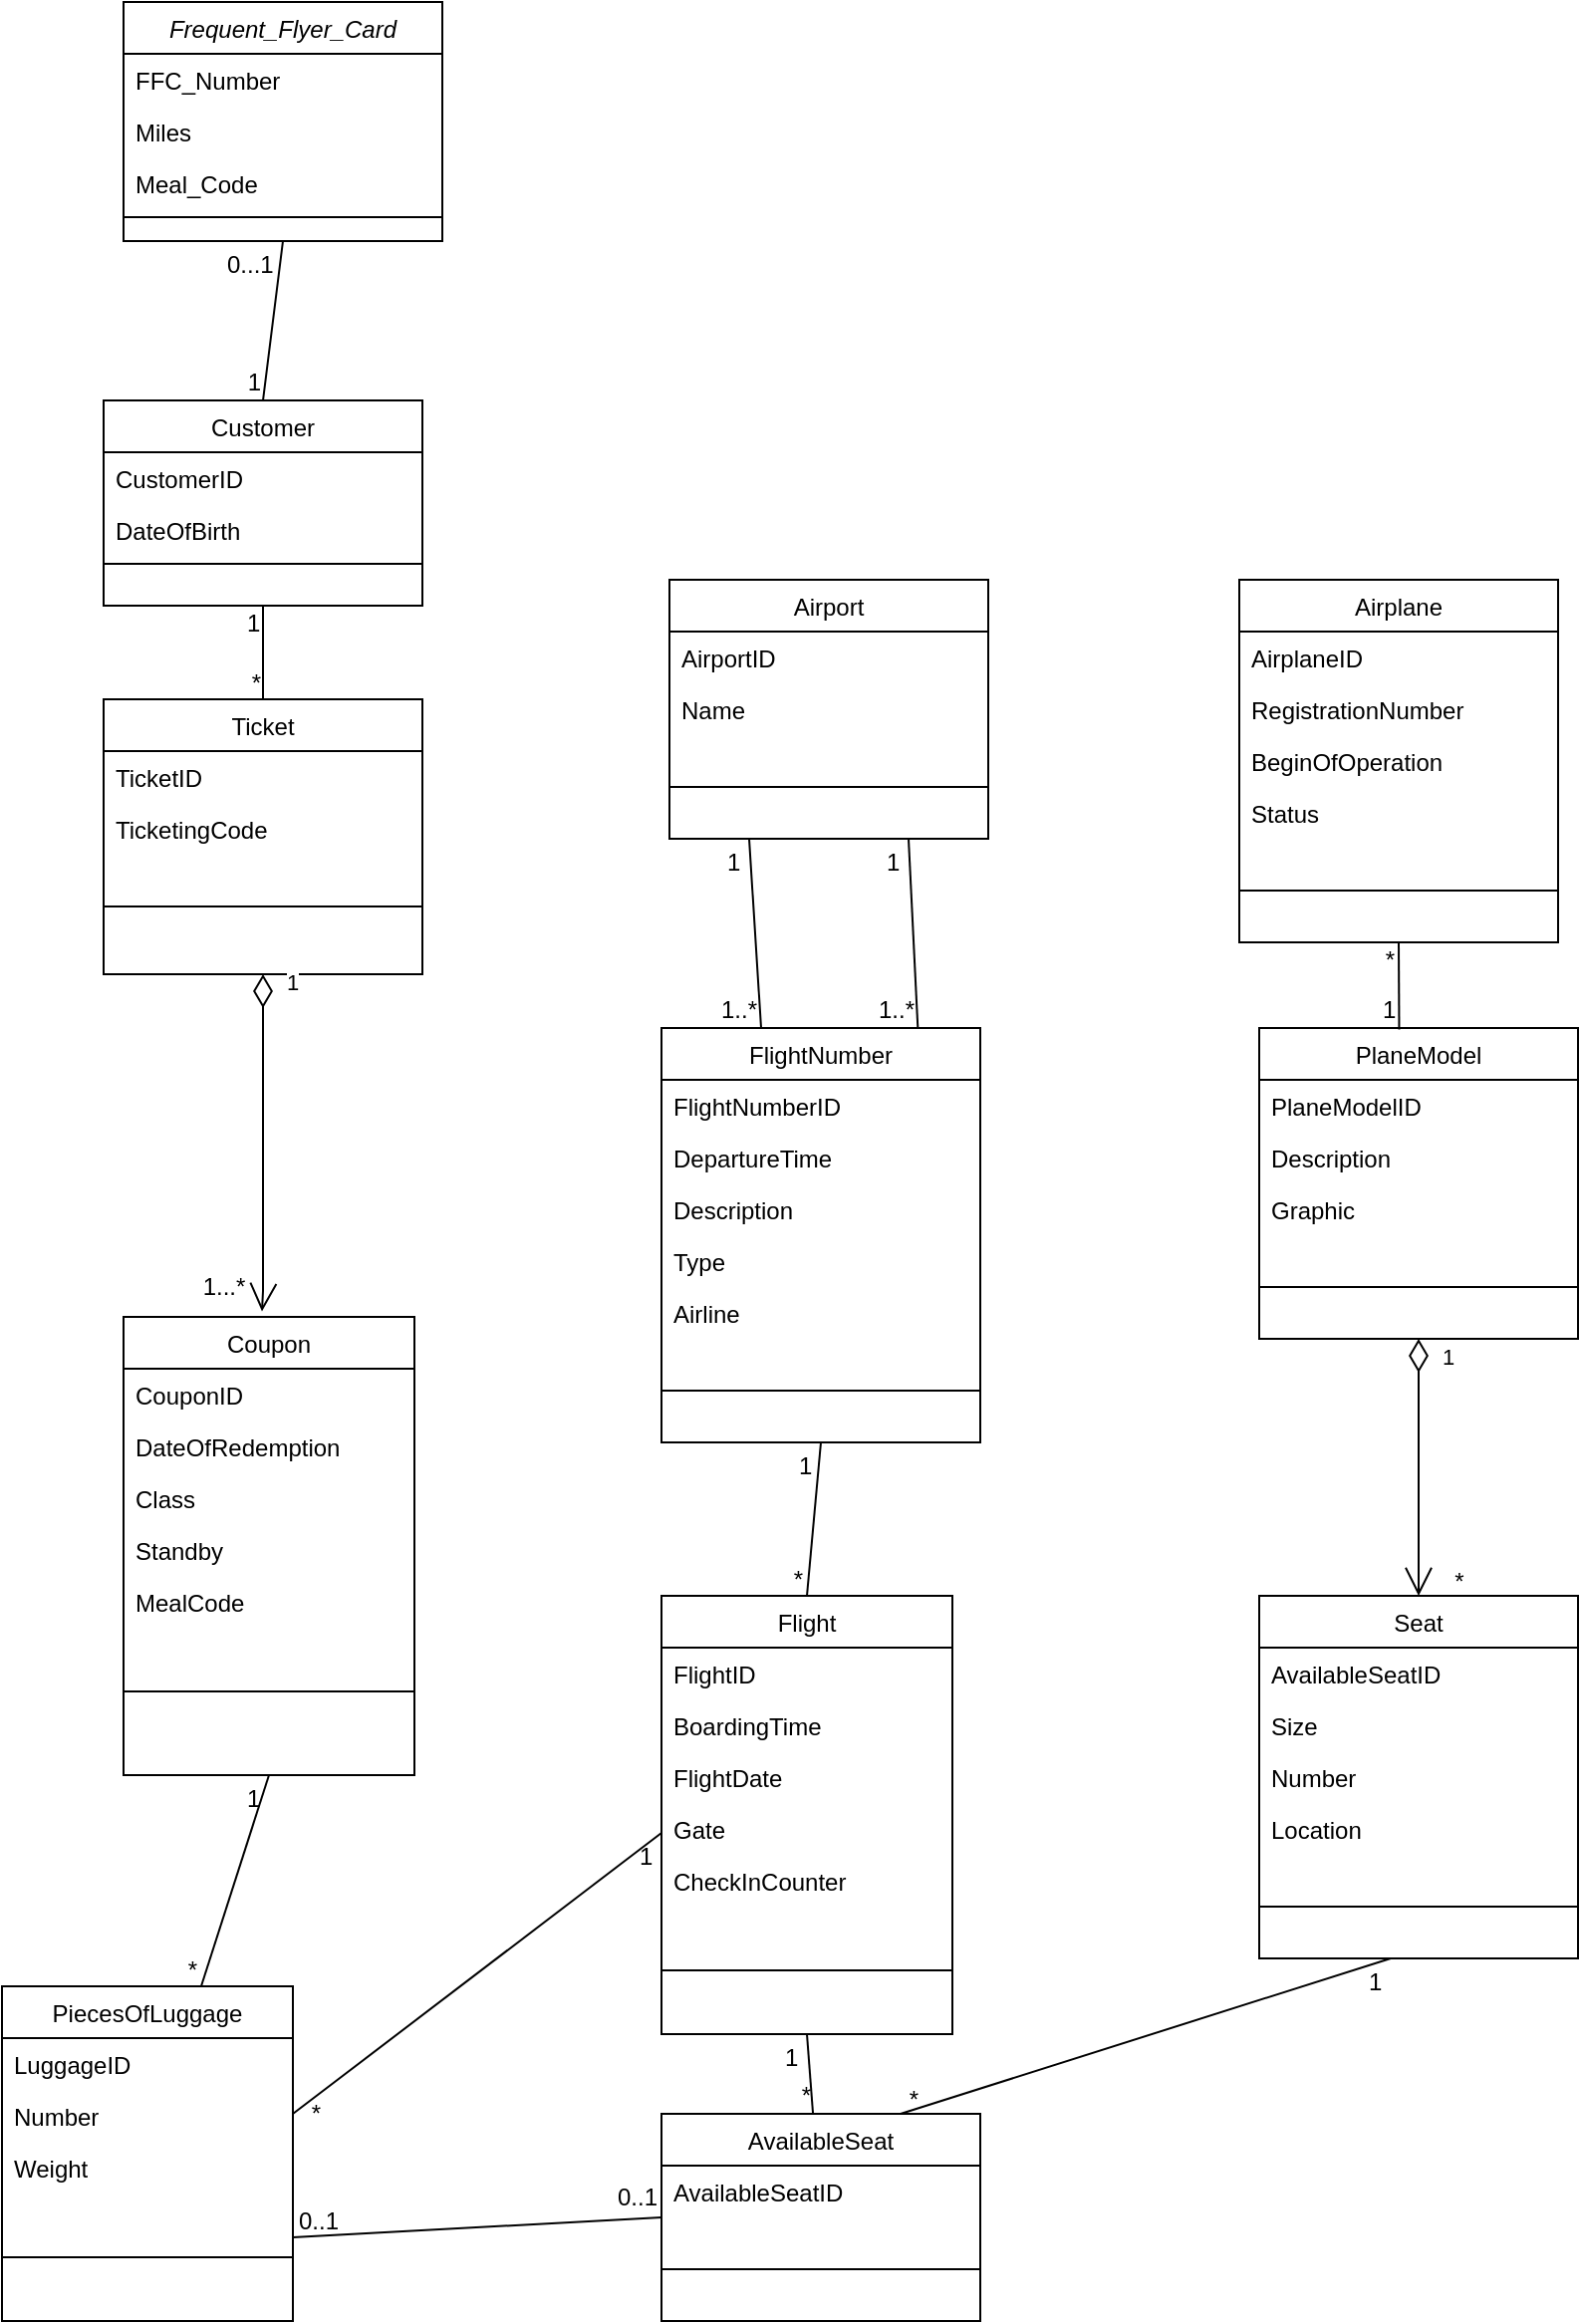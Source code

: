 <mxfile version="24.7.10">
  <diagram id="C5RBs43oDa-KdzZeNtuy" name="Page-1">
    <mxGraphModel dx="2181" dy="723" grid="1" gridSize="10" guides="1" tooltips="1" connect="1" arrows="1" fold="1" page="1" pageScale="1" pageWidth="827" pageHeight="1169" math="0" shadow="0">
      <root>
        <mxCell id="WIyWlLk6GJQsqaUBKTNV-0" />
        <mxCell id="WIyWlLk6GJQsqaUBKTNV-1" parent="WIyWlLk6GJQsqaUBKTNV-0" />
        <mxCell id="zkfFHV4jXpPFQw0GAbJ--0" value="Frequent_Flyer_Card" style="swimlane;fontStyle=2;align=center;verticalAlign=top;childLayout=stackLayout;horizontal=1;startSize=26;horizontalStack=0;resizeParent=1;resizeLast=0;collapsible=1;marginBottom=0;rounded=0;shadow=0;strokeWidth=1;" parent="WIyWlLk6GJQsqaUBKTNV-1" vertex="1">
          <mxGeometry x="60" y="70" width="160" height="120" as="geometry">
            <mxRectangle x="230" y="140" width="160" height="26" as="alternateBounds" />
          </mxGeometry>
        </mxCell>
        <mxCell id="zkfFHV4jXpPFQw0GAbJ--1" value="FFC_Number " style="text;align=left;verticalAlign=top;spacingLeft=4;spacingRight=4;overflow=hidden;rotatable=0;points=[[0,0.5],[1,0.5]];portConstraint=eastwest;" parent="zkfFHV4jXpPFQw0GAbJ--0" vertex="1">
          <mxGeometry y="26" width="160" height="26" as="geometry" />
        </mxCell>
        <mxCell id="zkfFHV4jXpPFQw0GAbJ--2" value="Miles " style="text;align=left;verticalAlign=top;spacingLeft=4;spacingRight=4;overflow=hidden;rotatable=0;points=[[0,0.5],[1,0.5]];portConstraint=eastwest;rounded=0;shadow=0;html=0;" parent="zkfFHV4jXpPFQw0GAbJ--0" vertex="1">
          <mxGeometry y="52" width="160" height="26" as="geometry" />
        </mxCell>
        <mxCell id="zkfFHV4jXpPFQw0GAbJ--3" value="Meal_Code " style="text;align=left;verticalAlign=top;spacingLeft=4;spacingRight=4;overflow=hidden;rotatable=0;points=[[0,0.5],[1,0.5]];portConstraint=eastwest;rounded=0;shadow=0;html=0;" parent="zkfFHV4jXpPFQw0GAbJ--0" vertex="1">
          <mxGeometry y="78" width="160" height="26" as="geometry" />
        </mxCell>
        <mxCell id="zkfFHV4jXpPFQw0GAbJ--4" value="" style="line;html=1;strokeWidth=1;align=left;verticalAlign=middle;spacingTop=-1;spacingLeft=3;spacingRight=3;rotatable=0;labelPosition=right;points=[];portConstraint=eastwest;" parent="zkfFHV4jXpPFQw0GAbJ--0" vertex="1">
          <mxGeometry y="104" width="160" height="8" as="geometry" />
        </mxCell>
        <mxCell id="zkfFHV4jXpPFQw0GAbJ--6" value="Ticket " style="swimlane;fontStyle=0;align=center;verticalAlign=top;childLayout=stackLayout;horizontal=1;startSize=26;horizontalStack=0;resizeParent=1;resizeLast=0;collapsible=1;marginBottom=0;rounded=0;shadow=0;strokeWidth=1;" parent="WIyWlLk6GJQsqaUBKTNV-1" vertex="1">
          <mxGeometry x="50" y="420" width="160" height="138" as="geometry">
            <mxRectangle x="130" y="380" width="160" height="26" as="alternateBounds" />
          </mxGeometry>
        </mxCell>
        <mxCell id="zkfFHV4jXpPFQw0GAbJ--7" value="TicketID " style="text;align=left;verticalAlign=top;spacingLeft=4;spacingRight=4;overflow=hidden;rotatable=0;points=[[0,0.5],[1,0.5]];portConstraint=eastwest;" parent="zkfFHV4jXpPFQw0GAbJ--6" vertex="1">
          <mxGeometry y="26" width="160" height="26" as="geometry" />
        </mxCell>
        <mxCell id="zkfFHV4jXpPFQw0GAbJ--8" value="TicketingCode " style="text;align=left;verticalAlign=top;spacingLeft=4;spacingRight=4;overflow=hidden;rotatable=0;points=[[0,0.5],[1,0.5]];portConstraint=eastwest;rounded=0;shadow=0;html=0;" parent="zkfFHV4jXpPFQw0GAbJ--6" vertex="1">
          <mxGeometry y="52" width="160" height="26" as="geometry" />
        </mxCell>
        <mxCell id="zkfFHV4jXpPFQw0GAbJ--9" value="" style="line;html=1;strokeWidth=1;align=left;verticalAlign=middle;spacingTop=-1;spacingLeft=3;spacingRight=3;rotatable=0;labelPosition=right;points=[];portConstraint=eastwest;" parent="zkfFHV4jXpPFQw0GAbJ--6" vertex="1">
          <mxGeometry y="78" width="160" height="52" as="geometry" />
        </mxCell>
        <mxCell id="zkfFHV4jXpPFQw0GAbJ--13" value="Coupon" style="swimlane;fontStyle=0;align=center;verticalAlign=top;childLayout=stackLayout;horizontal=1;startSize=26;horizontalStack=0;resizeParent=1;resizeLast=0;collapsible=1;marginBottom=0;rounded=0;shadow=0;strokeWidth=1;" parent="WIyWlLk6GJQsqaUBKTNV-1" vertex="1">
          <mxGeometry x="60" y="730" width="146" height="230" as="geometry">
            <mxRectangle x="340" y="380" width="170" height="26" as="alternateBounds" />
          </mxGeometry>
        </mxCell>
        <mxCell id="zkfFHV4jXpPFQw0GAbJ--14" value="CouponID " style="text;align=left;verticalAlign=top;spacingLeft=4;spacingRight=4;overflow=hidden;rotatable=0;points=[[0,0.5],[1,0.5]];portConstraint=eastwest;" parent="zkfFHV4jXpPFQw0GAbJ--13" vertex="1">
          <mxGeometry y="26" width="146" height="26" as="geometry" />
        </mxCell>
        <mxCell id="aEW0kVgcBHZRuqcz1grC-17" value="DateOfRedemption " style="text;align=left;verticalAlign=top;spacingLeft=4;spacingRight=4;overflow=hidden;rotatable=0;points=[[0,0.5],[1,0.5]];portConstraint=eastwest;" vertex="1" parent="zkfFHV4jXpPFQw0GAbJ--13">
          <mxGeometry y="52" width="146" height="26" as="geometry" />
        </mxCell>
        <mxCell id="aEW0kVgcBHZRuqcz1grC-18" value="Class " style="text;align=left;verticalAlign=top;spacingLeft=4;spacingRight=4;overflow=hidden;rotatable=0;points=[[0,0.5],[1,0.5]];portConstraint=eastwest;" vertex="1" parent="zkfFHV4jXpPFQw0GAbJ--13">
          <mxGeometry y="78" width="146" height="26" as="geometry" />
        </mxCell>
        <mxCell id="aEW0kVgcBHZRuqcz1grC-19" value="Standby " style="text;align=left;verticalAlign=top;spacingLeft=4;spacingRight=4;overflow=hidden;rotatable=0;points=[[0,0.5],[1,0.5]];portConstraint=eastwest;" vertex="1" parent="zkfFHV4jXpPFQw0GAbJ--13">
          <mxGeometry y="104" width="146" height="26" as="geometry" />
        </mxCell>
        <mxCell id="aEW0kVgcBHZRuqcz1grC-20" value="MealCode " style="text;align=left;verticalAlign=top;spacingLeft=4;spacingRight=4;overflow=hidden;rotatable=0;points=[[0,0.5],[1,0.5]];portConstraint=eastwest;" vertex="1" parent="zkfFHV4jXpPFQw0GAbJ--13">
          <mxGeometry y="130" width="146" height="26" as="geometry" />
        </mxCell>
        <mxCell id="zkfFHV4jXpPFQw0GAbJ--15" value="" style="line;html=1;strokeWidth=1;align=left;verticalAlign=middle;spacingTop=-1;spacingLeft=3;spacingRight=3;rotatable=0;labelPosition=right;points=[];portConstraint=eastwest;" parent="zkfFHV4jXpPFQw0GAbJ--13" vertex="1">
          <mxGeometry y="156" width="146" height="64" as="geometry" />
        </mxCell>
        <mxCell id="zkfFHV4jXpPFQw0GAbJ--17" value="Customer" style="swimlane;fontStyle=0;align=center;verticalAlign=top;childLayout=stackLayout;horizontal=1;startSize=26;horizontalStack=0;resizeParent=1;resizeLast=0;collapsible=1;marginBottom=0;rounded=0;shadow=0;strokeWidth=1;" parent="WIyWlLk6GJQsqaUBKTNV-1" vertex="1">
          <mxGeometry x="50" y="270" width="160" height="103" as="geometry">
            <mxRectangle x="550" y="140" width="160" height="26" as="alternateBounds" />
          </mxGeometry>
        </mxCell>
        <mxCell id="zkfFHV4jXpPFQw0GAbJ--18" value="CustomerID " style="text;align=left;verticalAlign=top;spacingLeft=4;spacingRight=4;overflow=hidden;rotatable=0;points=[[0,0.5],[1,0.5]];portConstraint=eastwest;" parent="zkfFHV4jXpPFQw0GAbJ--17" vertex="1">
          <mxGeometry y="26" width="160" height="26" as="geometry" />
        </mxCell>
        <mxCell id="zkfFHV4jXpPFQw0GAbJ--20" value="DateOfBirth " style="text;align=left;verticalAlign=top;spacingLeft=4;spacingRight=4;overflow=hidden;rotatable=0;points=[[0,0.5],[1,0.5]];portConstraint=eastwest;rounded=0;shadow=0;html=0;" parent="zkfFHV4jXpPFQw0GAbJ--17" vertex="1">
          <mxGeometry y="52" width="160" height="26" as="geometry" />
        </mxCell>
        <mxCell id="zkfFHV4jXpPFQw0GAbJ--23" value="" style="line;html=1;strokeWidth=1;align=left;verticalAlign=middle;spacingTop=-1;spacingLeft=3;spacingRight=3;rotatable=0;labelPosition=right;points=[];portConstraint=eastwest;" parent="zkfFHV4jXpPFQw0GAbJ--17" vertex="1">
          <mxGeometry y="78" width="160" height="8" as="geometry" />
        </mxCell>
        <mxCell id="aEW0kVgcBHZRuqcz1grC-7" value="" style="endArrow=none;html=1;rounded=0;exitX=0.5;exitY=1;exitDx=0;exitDy=0;entryX=0.5;entryY=0;entryDx=0;entryDy=0;" edge="1" parent="WIyWlLk6GJQsqaUBKTNV-1" source="zkfFHV4jXpPFQw0GAbJ--0" target="zkfFHV4jXpPFQw0GAbJ--17">
          <mxGeometry relative="1" as="geometry">
            <mxPoint x="330" y="300" as="sourcePoint" />
            <mxPoint x="490" y="300" as="targetPoint" />
          </mxGeometry>
        </mxCell>
        <mxCell id="aEW0kVgcBHZRuqcz1grC-8" value="0...1" style="resizable=0;html=1;whiteSpace=wrap;align=left;verticalAlign=bottom;" connectable="0" vertex="1" parent="aEW0kVgcBHZRuqcz1grC-7">
          <mxGeometry x="-1" relative="1" as="geometry">
            <mxPoint x="-30" y="20" as="offset" />
          </mxGeometry>
        </mxCell>
        <mxCell id="aEW0kVgcBHZRuqcz1grC-9" value="1" style="resizable=0;html=1;whiteSpace=wrap;align=right;verticalAlign=bottom;" connectable="0" vertex="1" parent="aEW0kVgcBHZRuqcz1grC-7">
          <mxGeometry x="1" relative="1" as="geometry" />
        </mxCell>
        <mxCell id="aEW0kVgcBHZRuqcz1grC-14" value="" style="endArrow=none;html=1;rounded=0;entryX=0.5;entryY=0;entryDx=0;entryDy=0;exitX=0.5;exitY=1;exitDx=0;exitDy=0;" edge="1" parent="WIyWlLk6GJQsqaUBKTNV-1" source="zkfFHV4jXpPFQw0GAbJ--17" target="zkfFHV4jXpPFQw0GAbJ--6">
          <mxGeometry relative="1" as="geometry">
            <mxPoint x="120" y="410" as="sourcePoint" />
            <mxPoint x="490" y="420" as="targetPoint" />
          </mxGeometry>
        </mxCell>
        <mxCell id="aEW0kVgcBHZRuqcz1grC-15" value="1" style="resizable=0;html=1;whiteSpace=wrap;align=left;verticalAlign=bottom;" connectable="0" vertex="1" parent="aEW0kVgcBHZRuqcz1grC-14">
          <mxGeometry x="-1" relative="1" as="geometry">
            <mxPoint x="-10" y="17" as="offset" />
          </mxGeometry>
        </mxCell>
        <mxCell id="aEW0kVgcBHZRuqcz1grC-16" value="*" style="resizable=0;html=1;whiteSpace=wrap;align=right;verticalAlign=bottom;" connectable="0" vertex="1" parent="aEW0kVgcBHZRuqcz1grC-14">
          <mxGeometry x="1" relative="1" as="geometry" />
        </mxCell>
        <mxCell id="aEW0kVgcBHZRuqcz1grC-26" value="1...*" style="text;html=1;align=center;verticalAlign=middle;resizable=0;points=[];autosize=1;strokeColor=none;fillColor=none;" vertex="1" parent="WIyWlLk6GJQsqaUBKTNV-1">
          <mxGeometry x="90" y="700" width="40" height="30" as="geometry" />
        </mxCell>
        <mxCell id="aEW0kVgcBHZRuqcz1grC-27" value="PiecesOfLuggage " style="swimlane;fontStyle=0;align=center;verticalAlign=top;childLayout=stackLayout;horizontal=1;startSize=26;horizontalStack=0;resizeParent=1;resizeLast=0;collapsible=1;marginBottom=0;rounded=0;shadow=0;strokeWidth=1;" vertex="1" parent="WIyWlLk6GJQsqaUBKTNV-1">
          <mxGeometry x="-1" y="1066" width="146" height="168" as="geometry">
            <mxRectangle x="340" y="380" width="170" height="26" as="alternateBounds" />
          </mxGeometry>
        </mxCell>
        <mxCell id="aEW0kVgcBHZRuqcz1grC-28" value="LuggageID " style="text;align=left;verticalAlign=top;spacingLeft=4;spacingRight=4;overflow=hidden;rotatable=0;points=[[0,0.5],[1,0.5]];portConstraint=eastwest;" vertex="1" parent="aEW0kVgcBHZRuqcz1grC-27">
          <mxGeometry y="26" width="146" height="26" as="geometry" />
        </mxCell>
        <mxCell id="aEW0kVgcBHZRuqcz1grC-29" value="Number " style="text;align=left;verticalAlign=top;spacingLeft=4;spacingRight=4;overflow=hidden;rotatable=0;points=[[0,0.5],[1,0.5]];portConstraint=eastwest;" vertex="1" parent="aEW0kVgcBHZRuqcz1grC-27">
          <mxGeometry y="52" width="146" height="26" as="geometry" />
        </mxCell>
        <mxCell id="aEW0kVgcBHZRuqcz1grC-30" value="Weight " style="text;align=left;verticalAlign=top;spacingLeft=4;spacingRight=4;overflow=hidden;rotatable=0;points=[[0,0.5],[1,0.5]];portConstraint=eastwest;" vertex="1" parent="aEW0kVgcBHZRuqcz1grC-27">
          <mxGeometry y="78" width="146" height="26" as="geometry" />
        </mxCell>
        <mxCell id="aEW0kVgcBHZRuqcz1grC-33" value="" style="line;html=1;strokeWidth=1;align=left;verticalAlign=middle;spacingTop=-1;spacingLeft=3;spacingRight=3;rotatable=0;labelPosition=right;points=[];portConstraint=eastwest;" vertex="1" parent="aEW0kVgcBHZRuqcz1grC-27">
          <mxGeometry y="104" width="146" height="64" as="geometry" />
        </mxCell>
        <mxCell id="aEW0kVgcBHZRuqcz1grC-34" value="" style="endArrow=none;html=1;rounded=0;exitX=0.5;exitY=1;exitDx=0;exitDy=0;" edge="1" parent="WIyWlLk6GJQsqaUBKTNV-1" source="zkfFHV4jXpPFQw0GAbJ--13" target="aEW0kVgcBHZRuqcz1grC-27">
          <mxGeometry relative="1" as="geometry">
            <mxPoint x="290" y="1020" as="sourcePoint" />
            <mxPoint x="450" y="1020" as="targetPoint" />
          </mxGeometry>
        </mxCell>
        <mxCell id="aEW0kVgcBHZRuqcz1grC-35" value="1" style="resizable=0;html=1;whiteSpace=wrap;align=left;verticalAlign=bottom;" connectable="0" vertex="1" parent="aEW0kVgcBHZRuqcz1grC-34">
          <mxGeometry x="-1" relative="1" as="geometry">
            <mxPoint x="-13" y="20" as="offset" />
          </mxGeometry>
        </mxCell>
        <mxCell id="aEW0kVgcBHZRuqcz1grC-36" value="*" style="resizable=0;html=1;whiteSpace=wrap;align=right;verticalAlign=bottom;" connectable="0" vertex="1" parent="aEW0kVgcBHZRuqcz1grC-34">
          <mxGeometry x="1" relative="1" as="geometry" />
        </mxCell>
        <mxCell id="aEW0kVgcBHZRuqcz1grC-38" value="Flight" style="swimlane;fontStyle=0;align=center;verticalAlign=top;childLayout=stackLayout;horizontal=1;startSize=26;horizontalStack=0;resizeParent=1;resizeLast=0;collapsible=1;marginBottom=0;rounded=0;shadow=0;strokeWidth=1;" vertex="1" parent="WIyWlLk6GJQsqaUBKTNV-1">
          <mxGeometry x="330" y="870" width="146" height="220" as="geometry">
            <mxRectangle x="340" y="380" width="170" height="26" as="alternateBounds" />
          </mxGeometry>
        </mxCell>
        <mxCell id="aEW0kVgcBHZRuqcz1grC-39" value="FlightID " style="text;align=left;verticalAlign=top;spacingLeft=4;spacingRight=4;overflow=hidden;rotatable=0;points=[[0,0.5],[1,0.5]];portConstraint=eastwest;" vertex="1" parent="aEW0kVgcBHZRuqcz1grC-38">
          <mxGeometry y="26" width="146" height="26" as="geometry" />
        </mxCell>
        <mxCell id="aEW0kVgcBHZRuqcz1grC-40" value="BoardingTime " style="text;align=left;verticalAlign=top;spacingLeft=4;spacingRight=4;overflow=hidden;rotatable=0;points=[[0,0.5],[1,0.5]];portConstraint=eastwest;" vertex="1" parent="aEW0kVgcBHZRuqcz1grC-38">
          <mxGeometry y="52" width="146" height="26" as="geometry" />
        </mxCell>
        <mxCell id="aEW0kVgcBHZRuqcz1grC-41" value="FlightDate " style="text;align=left;verticalAlign=top;spacingLeft=4;spacingRight=4;overflow=hidden;rotatable=0;points=[[0,0.5],[1,0.5]];portConstraint=eastwest;" vertex="1" parent="aEW0kVgcBHZRuqcz1grC-38">
          <mxGeometry y="78" width="146" height="26" as="geometry" />
        </mxCell>
        <mxCell id="aEW0kVgcBHZRuqcz1grC-43" value="Gate " style="text;align=left;verticalAlign=top;spacingLeft=4;spacingRight=4;overflow=hidden;rotatable=0;points=[[0,0.5],[1,0.5]];portConstraint=eastwest;" vertex="1" parent="aEW0kVgcBHZRuqcz1grC-38">
          <mxGeometry y="104" width="146" height="26" as="geometry" />
        </mxCell>
        <mxCell id="aEW0kVgcBHZRuqcz1grC-44" value="CheckInCounter " style="text;align=left;verticalAlign=top;spacingLeft=4;spacingRight=4;overflow=hidden;rotatable=0;points=[[0,0.5],[1,0.5]];portConstraint=eastwest;" vertex="1" parent="aEW0kVgcBHZRuqcz1grC-38">
          <mxGeometry y="130" width="146" height="26" as="geometry" />
        </mxCell>
        <mxCell id="aEW0kVgcBHZRuqcz1grC-42" value="" style="line;html=1;strokeWidth=1;align=left;verticalAlign=middle;spacingTop=-1;spacingLeft=3;spacingRight=3;rotatable=0;labelPosition=right;points=[];portConstraint=eastwest;" vertex="1" parent="aEW0kVgcBHZRuqcz1grC-38">
          <mxGeometry y="156" width="146" height="64" as="geometry" />
        </mxCell>
        <mxCell id="aEW0kVgcBHZRuqcz1grC-48" value="AvailableSeat " style="swimlane;fontStyle=0;align=center;verticalAlign=top;childLayout=stackLayout;horizontal=1;startSize=26;horizontalStack=0;resizeParent=1;resizeLast=0;collapsible=1;marginBottom=0;rounded=0;shadow=0;strokeWidth=1;" vertex="1" parent="WIyWlLk6GJQsqaUBKTNV-1">
          <mxGeometry x="330" y="1130" width="160" height="104" as="geometry">
            <mxRectangle x="130" y="380" width="160" height="26" as="alternateBounds" />
          </mxGeometry>
        </mxCell>
        <mxCell id="aEW0kVgcBHZRuqcz1grC-49" value="AvailableSeatID " style="text;align=left;verticalAlign=top;spacingLeft=4;spacingRight=4;overflow=hidden;rotatable=0;points=[[0,0.5],[1,0.5]];portConstraint=eastwest;" vertex="1" parent="aEW0kVgcBHZRuqcz1grC-48">
          <mxGeometry y="26" width="160" height="26" as="geometry" />
        </mxCell>
        <mxCell id="aEW0kVgcBHZRuqcz1grC-51" value="" style="line;html=1;strokeWidth=1;align=left;verticalAlign=middle;spacingTop=-1;spacingLeft=3;spacingRight=3;rotatable=0;labelPosition=right;points=[];portConstraint=eastwest;" vertex="1" parent="aEW0kVgcBHZRuqcz1grC-48">
          <mxGeometry y="52" width="160" height="52" as="geometry" />
        </mxCell>
        <mxCell id="aEW0kVgcBHZRuqcz1grC-52" value="" style="endArrow=none;html=1;rounded=0;exitX=0.5;exitY=1;exitDx=0;exitDy=0;" edge="1" parent="WIyWlLk6GJQsqaUBKTNV-1" source="aEW0kVgcBHZRuqcz1grC-38" target="aEW0kVgcBHZRuqcz1grC-48">
          <mxGeometry relative="1" as="geometry">
            <mxPoint x="299" y="1190.0" as="sourcePoint" />
            <mxPoint x="145" y="1344.0" as="targetPoint" />
          </mxGeometry>
        </mxCell>
        <mxCell id="aEW0kVgcBHZRuqcz1grC-53" value="1" style="resizable=0;html=1;whiteSpace=wrap;align=left;verticalAlign=bottom;" connectable="0" vertex="1" parent="aEW0kVgcBHZRuqcz1grC-52">
          <mxGeometry x="-1" relative="1" as="geometry">
            <mxPoint x="-13" y="20" as="offset" />
          </mxGeometry>
        </mxCell>
        <mxCell id="aEW0kVgcBHZRuqcz1grC-54" value="*" style="resizable=0;html=1;whiteSpace=wrap;align=right;verticalAlign=bottom;" connectable="0" vertex="1" parent="aEW0kVgcBHZRuqcz1grC-52">
          <mxGeometry x="1" relative="1" as="geometry" />
        </mxCell>
        <mxCell id="aEW0kVgcBHZRuqcz1grC-55" value="" style="endArrow=none;html=1;rounded=0;exitX=0;exitY=0.5;exitDx=0;exitDy=0;entryX=1;entryY=0.75;entryDx=0;entryDy=0;" edge="1" parent="WIyWlLk6GJQsqaUBKTNV-1" source="aEW0kVgcBHZRuqcz1grC-48" target="aEW0kVgcBHZRuqcz1grC-27">
          <mxGeometry relative="1" as="geometry">
            <mxPoint x="294" y="1190.0" as="sourcePoint" />
            <mxPoint x="140" y="1344.0" as="targetPoint" />
          </mxGeometry>
        </mxCell>
        <mxCell id="aEW0kVgcBHZRuqcz1grC-56" value="0..1" style="resizable=0;html=1;whiteSpace=wrap;align=left;verticalAlign=bottom;" connectable="0" vertex="1" parent="aEW0kVgcBHZRuqcz1grC-55">
          <mxGeometry x="-1" relative="1" as="geometry">
            <mxPoint x="-24" y="-2" as="offset" />
          </mxGeometry>
        </mxCell>
        <mxCell id="aEW0kVgcBHZRuqcz1grC-57" value="0..1" style="resizable=0;html=1;whiteSpace=wrap;align=right;verticalAlign=bottom;" connectable="0" vertex="1" parent="aEW0kVgcBHZRuqcz1grC-55">
          <mxGeometry x="1" relative="1" as="geometry">
            <mxPoint x="25" as="offset" />
          </mxGeometry>
        </mxCell>
        <mxCell id="aEW0kVgcBHZRuqcz1grC-45" value="" style="endArrow=none;html=1;rounded=0;exitX=0;exitY=0.5;exitDx=0;exitDy=0;entryX=1;entryY=0.5;entryDx=0;entryDy=0;" edge="1" parent="WIyWlLk6GJQsqaUBKTNV-1">
          <mxGeometry relative="1" as="geometry">
            <mxPoint x="330" y="989.0" as="sourcePoint" />
            <mxPoint x="145" y="1130" as="targetPoint" />
          </mxGeometry>
        </mxCell>
        <mxCell id="aEW0kVgcBHZRuqcz1grC-46" value="1" style="resizable=0;html=1;whiteSpace=wrap;align=left;verticalAlign=bottom;" connectable="0" vertex="1" parent="aEW0kVgcBHZRuqcz1grC-45">
          <mxGeometry x="-1" relative="1" as="geometry">
            <mxPoint x="-13" y="20" as="offset" />
          </mxGeometry>
        </mxCell>
        <mxCell id="aEW0kVgcBHZRuqcz1grC-47" value="*" style="resizable=0;html=1;whiteSpace=wrap;align=right;verticalAlign=bottom;" connectable="0" vertex="1" parent="aEW0kVgcBHZRuqcz1grC-45">
          <mxGeometry x="1" relative="1" as="geometry">
            <mxPoint x="15" y="9" as="offset" />
          </mxGeometry>
        </mxCell>
        <mxCell id="aEW0kVgcBHZRuqcz1grC-58" value="Seat" style="swimlane;fontStyle=0;align=center;verticalAlign=top;childLayout=stackLayout;horizontal=1;startSize=26;horizontalStack=0;resizeParent=1;resizeLast=0;collapsible=1;marginBottom=0;rounded=0;shadow=0;strokeWidth=1;" vertex="1" parent="WIyWlLk6GJQsqaUBKTNV-1">
          <mxGeometry x="630" y="870" width="160" height="182" as="geometry">
            <mxRectangle x="130" y="380" width="160" height="26" as="alternateBounds" />
          </mxGeometry>
        </mxCell>
        <mxCell id="aEW0kVgcBHZRuqcz1grC-59" value="AvailableSeatID " style="text;align=left;verticalAlign=top;spacingLeft=4;spacingRight=4;overflow=hidden;rotatable=0;points=[[0,0.5],[1,0.5]];portConstraint=eastwest;" vertex="1" parent="aEW0kVgcBHZRuqcz1grC-58">
          <mxGeometry y="26" width="160" height="26" as="geometry" />
        </mxCell>
        <mxCell id="aEW0kVgcBHZRuqcz1grC-61" value="Size " style="text;align=left;verticalAlign=top;spacingLeft=4;spacingRight=4;overflow=hidden;rotatable=0;points=[[0,0.5],[1,0.5]];portConstraint=eastwest;" vertex="1" parent="aEW0kVgcBHZRuqcz1grC-58">
          <mxGeometry y="52" width="160" height="26" as="geometry" />
        </mxCell>
        <mxCell id="aEW0kVgcBHZRuqcz1grC-62" value="Number " style="text;align=left;verticalAlign=top;spacingLeft=4;spacingRight=4;overflow=hidden;rotatable=0;points=[[0,0.5],[1,0.5]];portConstraint=eastwest;" vertex="1" parent="aEW0kVgcBHZRuqcz1grC-58">
          <mxGeometry y="78" width="160" height="26" as="geometry" />
        </mxCell>
        <mxCell id="aEW0kVgcBHZRuqcz1grC-63" value="Location" style="text;align=left;verticalAlign=top;spacingLeft=4;spacingRight=4;overflow=hidden;rotatable=0;points=[[0,0.5],[1,0.5]];portConstraint=eastwest;" vertex="1" parent="aEW0kVgcBHZRuqcz1grC-58">
          <mxGeometry y="104" width="160" height="26" as="geometry" />
        </mxCell>
        <mxCell id="aEW0kVgcBHZRuqcz1grC-60" value="" style="line;html=1;strokeWidth=1;align=left;verticalAlign=middle;spacingTop=-1;spacingLeft=3;spacingRight=3;rotatable=0;labelPosition=right;points=[];portConstraint=eastwest;" vertex="1" parent="aEW0kVgcBHZRuqcz1grC-58">
          <mxGeometry y="130" width="160" height="52" as="geometry" />
        </mxCell>
        <mxCell id="aEW0kVgcBHZRuqcz1grC-64" value="" style="endArrow=none;html=1;rounded=0;exitX=0.5;exitY=1;exitDx=0;exitDy=0;entryX=0.75;entryY=0;entryDx=0;entryDy=0;" edge="1" parent="WIyWlLk6GJQsqaUBKTNV-1" target="aEW0kVgcBHZRuqcz1grC-48">
          <mxGeometry relative="1" as="geometry">
            <mxPoint x="696" y="1052" as="sourcePoint" />
            <mxPoint x="440" y="1130" as="targetPoint" />
          </mxGeometry>
        </mxCell>
        <mxCell id="aEW0kVgcBHZRuqcz1grC-65" value="1" style="resizable=0;html=1;whiteSpace=wrap;align=left;verticalAlign=bottom;" connectable="0" vertex="1" parent="aEW0kVgcBHZRuqcz1grC-64">
          <mxGeometry x="-1" relative="1" as="geometry">
            <mxPoint x="-13" y="20" as="offset" />
          </mxGeometry>
        </mxCell>
        <mxCell id="aEW0kVgcBHZRuqcz1grC-66" value="*" style="resizable=0;html=1;whiteSpace=wrap;align=right;verticalAlign=bottom;" connectable="0" vertex="1" parent="aEW0kVgcBHZRuqcz1grC-64">
          <mxGeometry x="1" relative="1" as="geometry">
            <mxPoint x="10" y="2" as="offset" />
          </mxGeometry>
        </mxCell>
        <mxCell id="aEW0kVgcBHZRuqcz1grC-67" value="PlaneModel&#xa;" style="swimlane;fontStyle=0;align=center;verticalAlign=top;childLayout=stackLayout;horizontal=1;startSize=26;horizontalStack=0;resizeParent=1;resizeLast=0;collapsible=1;marginBottom=0;rounded=0;shadow=0;strokeWidth=1;" vertex="1" parent="WIyWlLk6GJQsqaUBKTNV-1">
          <mxGeometry x="630" y="585" width="160" height="156" as="geometry">
            <mxRectangle x="130" y="380" width="160" height="26" as="alternateBounds" />
          </mxGeometry>
        </mxCell>
        <mxCell id="aEW0kVgcBHZRuqcz1grC-68" value="PlaneModelID " style="text;align=left;verticalAlign=top;spacingLeft=4;spacingRight=4;overflow=hidden;rotatable=0;points=[[0,0.5],[1,0.5]];portConstraint=eastwest;" vertex="1" parent="aEW0kVgcBHZRuqcz1grC-67">
          <mxGeometry y="26" width="160" height="26" as="geometry" />
        </mxCell>
        <mxCell id="aEW0kVgcBHZRuqcz1grC-70" value="Description " style="text;align=left;verticalAlign=top;spacingLeft=4;spacingRight=4;overflow=hidden;rotatable=0;points=[[0,0.5],[1,0.5]];portConstraint=eastwest;" vertex="1" parent="aEW0kVgcBHZRuqcz1grC-67">
          <mxGeometry y="52" width="160" height="26" as="geometry" />
        </mxCell>
        <mxCell id="aEW0kVgcBHZRuqcz1grC-71" value="Graphic " style="text;align=left;verticalAlign=top;spacingLeft=4;spacingRight=4;overflow=hidden;rotatable=0;points=[[0,0.5],[1,0.5]];portConstraint=eastwest;" vertex="1" parent="aEW0kVgcBHZRuqcz1grC-67">
          <mxGeometry y="78" width="160" height="26" as="geometry" />
        </mxCell>
        <mxCell id="aEW0kVgcBHZRuqcz1grC-69" value="" style="line;html=1;strokeWidth=1;align=left;verticalAlign=middle;spacingTop=-1;spacingLeft=3;spacingRight=3;rotatable=0;labelPosition=right;points=[];portConstraint=eastwest;" vertex="1" parent="aEW0kVgcBHZRuqcz1grC-67">
          <mxGeometry y="104" width="160" height="52" as="geometry" />
        </mxCell>
        <mxCell id="aEW0kVgcBHZRuqcz1grC-76" value="1" style="endArrow=open;html=1;endSize=12;startArrow=diamondThin;startSize=14;startFill=0;edgeStyle=orthogonalEdgeStyle;align=left;verticalAlign=bottom;rounded=0;entryX=0.5;entryY=0;entryDx=0;entryDy=0;exitX=0.5;exitY=1;exitDx=0;exitDy=0;" edge="1" parent="WIyWlLk6GJQsqaUBKTNV-1" source="aEW0kVgcBHZRuqcz1grC-67" target="aEW0kVgcBHZRuqcz1grC-58">
          <mxGeometry x="-0.724" y="10" relative="1" as="geometry">
            <mxPoint x="710" y="780" as="sourcePoint" />
            <mxPoint x="550" y="810" as="targetPoint" />
            <mxPoint as="offset" />
          </mxGeometry>
        </mxCell>
        <mxCell id="aEW0kVgcBHZRuqcz1grC-77" value="*" style="text;html=1;align=center;verticalAlign=middle;resizable=0;points=[];autosize=1;strokeColor=none;fillColor=none;" vertex="1" parent="WIyWlLk6GJQsqaUBKTNV-1">
          <mxGeometry x="715" y="848" width="30" height="30" as="geometry" />
        </mxCell>
        <mxCell id="aEW0kVgcBHZRuqcz1grC-79" value="1" style="endArrow=open;html=1;endSize=12;startArrow=diamondThin;startSize=14;startFill=0;edgeStyle=orthogonalEdgeStyle;align=left;verticalAlign=bottom;rounded=0;exitX=0.5;exitY=1;exitDx=0;exitDy=0;entryX=0.476;entryY=-0.012;entryDx=0;entryDy=0;entryPerimeter=0;" edge="1" parent="WIyWlLk6GJQsqaUBKTNV-1" source="zkfFHV4jXpPFQw0GAbJ--6" target="zkfFHV4jXpPFQw0GAbJ--13">
          <mxGeometry x="-0.853" y="10" relative="1" as="geometry">
            <mxPoint x="154.3" y="610.0" as="sourcePoint" />
            <mxPoint x="120" y="690" as="targetPoint" />
            <Array as="points">
              <mxPoint x="130" y="717" />
            </Array>
            <mxPoint as="offset" />
          </mxGeometry>
        </mxCell>
        <mxCell id="aEW0kVgcBHZRuqcz1grC-81" value="FlightNumber" style="swimlane;fontStyle=0;align=center;verticalAlign=top;childLayout=stackLayout;horizontal=1;startSize=26;horizontalStack=0;resizeParent=1;resizeLast=0;collapsible=1;marginBottom=0;rounded=0;shadow=0;strokeWidth=1;" vertex="1" parent="WIyWlLk6GJQsqaUBKTNV-1">
          <mxGeometry x="330" y="585" width="160" height="208" as="geometry">
            <mxRectangle x="130" y="380" width="160" height="26" as="alternateBounds" />
          </mxGeometry>
        </mxCell>
        <mxCell id="aEW0kVgcBHZRuqcz1grC-82" value="FlightNumberID " style="text;align=left;verticalAlign=top;spacingLeft=4;spacingRight=4;overflow=hidden;rotatable=0;points=[[0,0.5],[1,0.5]];portConstraint=eastwest;" vertex="1" parent="aEW0kVgcBHZRuqcz1grC-81">
          <mxGeometry y="26" width="160" height="26" as="geometry" />
        </mxCell>
        <mxCell id="aEW0kVgcBHZRuqcz1grC-84" value="DepartureTime " style="text;align=left;verticalAlign=top;spacingLeft=4;spacingRight=4;overflow=hidden;rotatable=0;points=[[0,0.5],[1,0.5]];portConstraint=eastwest;" vertex="1" parent="aEW0kVgcBHZRuqcz1grC-81">
          <mxGeometry y="52" width="160" height="26" as="geometry" />
        </mxCell>
        <mxCell id="aEW0kVgcBHZRuqcz1grC-85" value="Description " style="text;align=left;verticalAlign=top;spacingLeft=4;spacingRight=4;overflow=hidden;rotatable=0;points=[[0,0.5],[1,0.5]];portConstraint=eastwest;" vertex="1" parent="aEW0kVgcBHZRuqcz1grC-81">
          <mxGeometry y="78" width="160" height="26" as="geometry" />
        </mxCell>
        <mxCell id="aEW0kVgcBHZRuqcz1grC-86" value="Type " style="text;align=left;verticalAlign=top;spacingLeft=4;spacingRight=4;overflow=hidden;rotatable=0;points=[[0,0.5],[1,0.5]];portConstraint=eastwest;" vertex="1" parent="aEW0kVgcBHZRuqcz1grC-81">
          <mxGeometry y="104" width="160" height="26" as="geometry" />
        </mxCell>
        <mxCell id="aEW0kVgcBHZRuqcz1grC-87" value="Airline " style="text;align=left;verticalAlign=top;spacingLeft=4;spacingRight=4;overflow=hidden;rotatable=0;points=[[0,0.5],[1,0.5]];portConstraint=eastwest;" vertex="1" parent="aEW0kVgcBHZRuqcz1grC-81">
          <mxGeometry y="130" width="160" height="26" as="geometry" />
        </mxCell>
        <mxCell id="aEW0kVgcBHZRuqcz1grC-83" value="" style="line;html=1;strokeWidth=1;align=left;verticalAlign=middle;spacingTop=-1;spacingLeft=3;spacingRight=3;rotatable=0;labelPosition=right;points=[];portConstraint=eastwest;" vertex="1" parent="aEW0kVgcBHZRuqcz1grC-81">
          <mxGeometry y="156" width="160" height="52" as="geometry" />
        </mxCell>
        <mxCell id="aEW0kVgcBHZRuqcz1grC-88" value="" style="endArrow=none;html=1;rounded=0;exitX=0.5;exitY=1;exitDx=0;exitDy=0;entryX=0.5;entryY=0;entryDx=0;entryDy=0;" edge="1" parent="WIyWlLk6GJQsqaUBKTNV-1" source="aEW0kVgcBHZRuqcz1grC-81" target="aEW0kVgcBHZRuqcz1grC-38">
          <mxGeometry relative="1" as="geometry">
            <mxPoint x="143" y="970" as="sourcePoint" />
            <mxPoint x="109" y="1076" as="targetPoint" />
          </mxGeometry>
        </mxCell>
        <mxCell id="aEW0kVgcBHZRuqcz1grC-89" value="1" style="resizable=0;html=1;whiteSpace=wrap;align=left;verticalAlign=bottom;" connectable="0" vertex="1" parent="aEW0kVgcBHZRuqcz1grC-88">
          <mxGeometry x="-1" relative="1" as="geometry">
            <mxPoint x="-13" y="20" as="offset" />
          </mxGeometry>
        </mxCell>
        <mxCell id="aEW0kVgcBHZRuqcz1grC-90" value="*" style="resizable=0;html=1;whiteSpace=wrap;align=right;verticalAlign=bottom;" connectable="0" vertex="1" parent="aEW0kVgcBHZRuqcz1grC-88">
          <mxGeometry x="1" relative="1" as="geometry" />
        </mxCell>
        <mxCell id="aEW0kVgcBHZRuqcz1grC-91" value="Airport" style="swimlane;fontStyle=0;align=center;verticalAlign=top;childLayout=stackLayout;horizontal=1;startSize=26;horizontalStack=0;resizeParent=1;resizeLast=0;collapsible=1;marginBottom=0;rounded=0;shadow=0;strokeWidth=1;" vertex="1" parent="WIyWlLk6GJQsqaUBKTNV-1">
          <mxGeometry x="334" y="360" width="160" height="130" as="geometry">
            <mxRectangle x="130" y="380" width="160" height="26" as="alternateBounds" />
          </mxGeometry>
        </mxCell>
        <mxCell id="aEW0kVgcBHZRuqcz1grC-92" value="AirportID " style="text;align=left;verticalAlign=top;spacingLeft=4;spacingRight=4;overflow=hidden;rotatable=0;points=[[0,0.5],[1,0.5]];portConstraint=eastwest;" vertex="1" parent="aEW0kVgcBHZRuqcz1grC-91">
          <mxGeometry y="26" width="160" height="26" as="geometry" />
        </mxCell>
        <mxCell id="aEW0kVgcBHZRuqcz1grC-94" value="Name " style="text;align=left;verticalAlign=top;spacingLeft=4;spacingRight=4;overflow=hidden;rotatable=0;points=[[0,0.5],[1,0.5]];portConstraint=eastwest;" vertex="1" parent="aEW0kVgcBHZRuqcz1grC-91">
          <mxGeometry y="52" width="160" height="26" as="geometry" />
        </mxCell>
        <mxCell id="aEW0kVgcBHZRuqcz1grC-93" value="" style="line;html=1;strokeWidth=1;align=left;verticalAlign=middle;spacingTop=-1;spacingLeft=3;spacingRight=3;rotatable=0;labelPosition=right;points=[];portConstraint=eastwest;" vertex="1" parent="aEW0kVgcBHZRuqcz1grC-91">
          <mxGeometry y="78" width="160" height="52" as="geometry" />
        </mxCell>
        <mxCell id="aEW0kVgcBHZRuqcz1grC-99" value="" style="endArrow=none;html=1;rounded=0;exitX=0.25;exitY=1;exitDx=0;exitDy=0;" edge="1" parent="WIyWlLk6GJQsqaUBKTNV-1" source="aEW0kVgcBHZRuqcz1grC-91">
          <mxGeometry relative="1" as="geometry">
            <mxPoint x="380" y="490.0" as="sourcePoint" />
            <mxPoint x="380" y="585" as="targetPoint" />
          </mxGeometry>
        </mxCell>
        <mxCell id="aEW0kVgcBHZRuqcz1grC-100" value="1" style="resizable=0;html=1;whiteSpace=wrap;align=left;verticalAlign=bottom;" connectable="0" vertex="1" parent="aEW0kVgcBHZRuqcz1grC-99">
          <mxGeometry x="-1" relative="1" as="geometry">
            <mxPoint x="-13" y="20" as="offset" />
          </mxGeometry>
        </mxCell>
        <mxCell id="aEW0kVgcBHZRuqcz1grC-101" value="1..*" style="resizable=0;html=1;whiteSpace=wrap;align=right;verticalAlign=bottom;" connectable="0" vertex="1" parent="aEW0kVgcBHZRuqcz1grC-99">
          <mxGeometry x="1" relative="1" as="geometry" />
        </mxCell>
        <mxCell id="aEW0kVgcBHZRuqcz1grC-102" value="" style="endArrow=none;html=1;rounded=0;exitX=0.75;exitY=1;exitDx=0;exitDy=0;entryX=0.804;entryY=-0.002;entryDx=0;entryDy=0;entryPerimeter=0;" edge="1" parent="WIyWlLk6GJQsqaUBKTNV-1" source="aEW0kVgcBHZRuqcz1grC-91" target="aEW0kVgcBHZRuqcz1grC-81">
          <mxGeometry relative="1" as="geometry">
            <mxPoint x="468" y="510" as="sourcePoint" />
            <mxPoint x="450" y="590" as="targetPoint" />
          </mxGeometry>
        </mxCell>
        <mxCell id="aEW0kVgcBHZRuqcz1grC-103" value="1" style="resizable=0;html=1;whiteSpace=wrap;align=left;verticalAlign=bottom;" connectable="0" vertex="1" parent="aEW0kVgcBHZRuqcz1grC-102">
          <mxGeometry x="-1" relative="1" as="geometry">
            <mxPoint x="-13" y="20" as="offset" />
          </mxGeometry>
        </mxCell>
        <mxCell id="aEW0kVgcBHZRuqcz1grC-104" value="1..*" style="resizable=0;html=1;whiteSpace=wrap;align=right;verticalAlign=bottom;" connectable="0" vertex="1" parent="aEW0kVgcBHZRuqcz1grC-102">
          <mxGeometry x="1" relative="1" as="geometry" />
        </mxCell>
        <mxCell id="aEW0kVgcBHZRuqcz1grC-105" value="Airplane" style="swimlane;fontStyle=0;align=center;verticalAlign=top;childLayout=stackLayout;horizontal=1;startSize=26;horizontalStack=0;resizeParent=1;resizeLast=0;collapsible=1;marginBottom=0;rounded=0;shadow=0;strokeWidth=1;" vertex="1" parent="WIyWlLk6GJQsqaUBKTNV-1">
          <mxGeometry x="620" y="360" width="160" height="182" as="geometry">
            <mxRectangle x="130" y="380" width="160" height="26" as="alternateBounds" />
          </mxGeometry>
        </mxCell>
        <mxCell id="aEW0kVgcBHZRuqcz1grC-106" value="AirplaneID " style="text;align=left;verticalAlign=top;spacingLeft=4;spacingRight=4;overflow=hidden;rotatable=0;points=[[0,0.5],[1,0.5]];portConstraint=eastwest;" vertex="1" parent="aEW0kVgcBHZRuqcz1grC-105">
          <mxGeometry y="26" width="160" height="26" as="geometry" />
        </mxCell>
        <mxCell id="aEW0kVgcBHZRuqcz1grC-107" value="RegistrationNumber " style="text;align=left;verticalAlign=top;spacingLeft=4;spacingRight=4;overflow=hidden;rotatable=0;points=[[0,0.5],[1,0.5]];portConstraint=eastwest;" vertex="1" parent="aEW0kVgcBHZRuqcz1grC-105">
          <mxGeometry y="52" width="160" height="26" as="geometry" />
        </mxCell>
        <mxCell id="aEW0kVgcBHZRuqcz1grC-109" value="BeginOfOperation " style="text;align=left;verticalAlign=top;spacingLeft=4;spacingRight=4;overflow=hidden;rotatable=0;points=[[0,0.5],[1,0.5]];portConstraint=eastwest;" vertex="1" parent="aEW0kVgcBHZRuqcz1grC-105">
          <mxGeometry y="78" width="160" height="26" as="geometry" />
        </mxCell>
        <mxCell id="aEW0kVgcBHZRuqcz1grC-110" value="Status " style="text;align=left;verticalAlign=top;spacingLeft=4;spacingRight=4;overflow=hidden;rotatable=0;points=[[0,0.5],[1,0.5]];portConstraint=eastwest;" vertex="1" parent="aEW0kVgcBHZRuqcz1grC-105">
          <mxGeometry y="104" width="160" height="26" as="geometry" />
        </mxCell>
        <mxCell id="aEW0kVgcBHZRuqcz1grC-108" value="" style="line;html=1;strokeWidth=1;align=left;verticalAlign=middle;spacingTop=-1;spacingLeft=3;spacingRight=3;rotatable=0;labelPosition=right;points=[];portConstraint=eastwest;" vertex="1" parent="aEW0kVgcBHZRuqcz1grC-105">
          <mxGeometry y="130" width="160" height="52" as="geometry" />
        </mxCell>
        <mxCell id="aEW0kVgcBHZRuqcz1grC-112" value="" style="endArrow=none;html=1;rounded=0;exitX=0.439;exitY=0.005;exitDx=0;exitDy=0;entryX=0.5;entryY=1;entryDx=0;entryDy=0;exitPerimeter=0;" edge="1" parent="WIyWlLk6GJQsqaUBKTNV-1" source="aEW0kVgcBHZRuqcz1grC-67" target="aEW0kVgcBHZRuqcz1grC-105">
          <mxGeometry relative="1" as="geometry">
            <mxPoint x="464" y="500" as="sourcePoint" />
            <mxPoint x="469" y="595" as="targetPoint" />
          </mxGeometry>
        </mxCell>
        <mxCell id="aEW0kVgcBHZRuqcz1grC-113" value="1" style="resizable=0;html=1;whiteSpace=wrap;align=left;verticalAlign=bottom;" connectable="0" vertex="1" parent="aEW0kVgcBHZRuqcz1grC-112">
          <mxGeometry x="-1" relative="1" as="geometry">
            <mxPoint x="-10" y="-1" as="offset" />
          </mxGeometry>
        </mxCell>
        <mxCell id="aEW0kVgcBHZRuqcz1grC-114" value="*" style="resizable=0;html=1;whiteSpace=wrap;align=right;verticalAlign=bottom;" connectable="0" vertex="1" parent="aEW0kVgcBHZRuqcz1grC-112">
          <mxGeometry x="1" relative="1" as="geometry">
            <mxPoint y="18" as="offset" />
          </mxGeometry>
        </mxCell>
      </root>
    </mxGraphModel>
  </diagram>
</mxfile>
